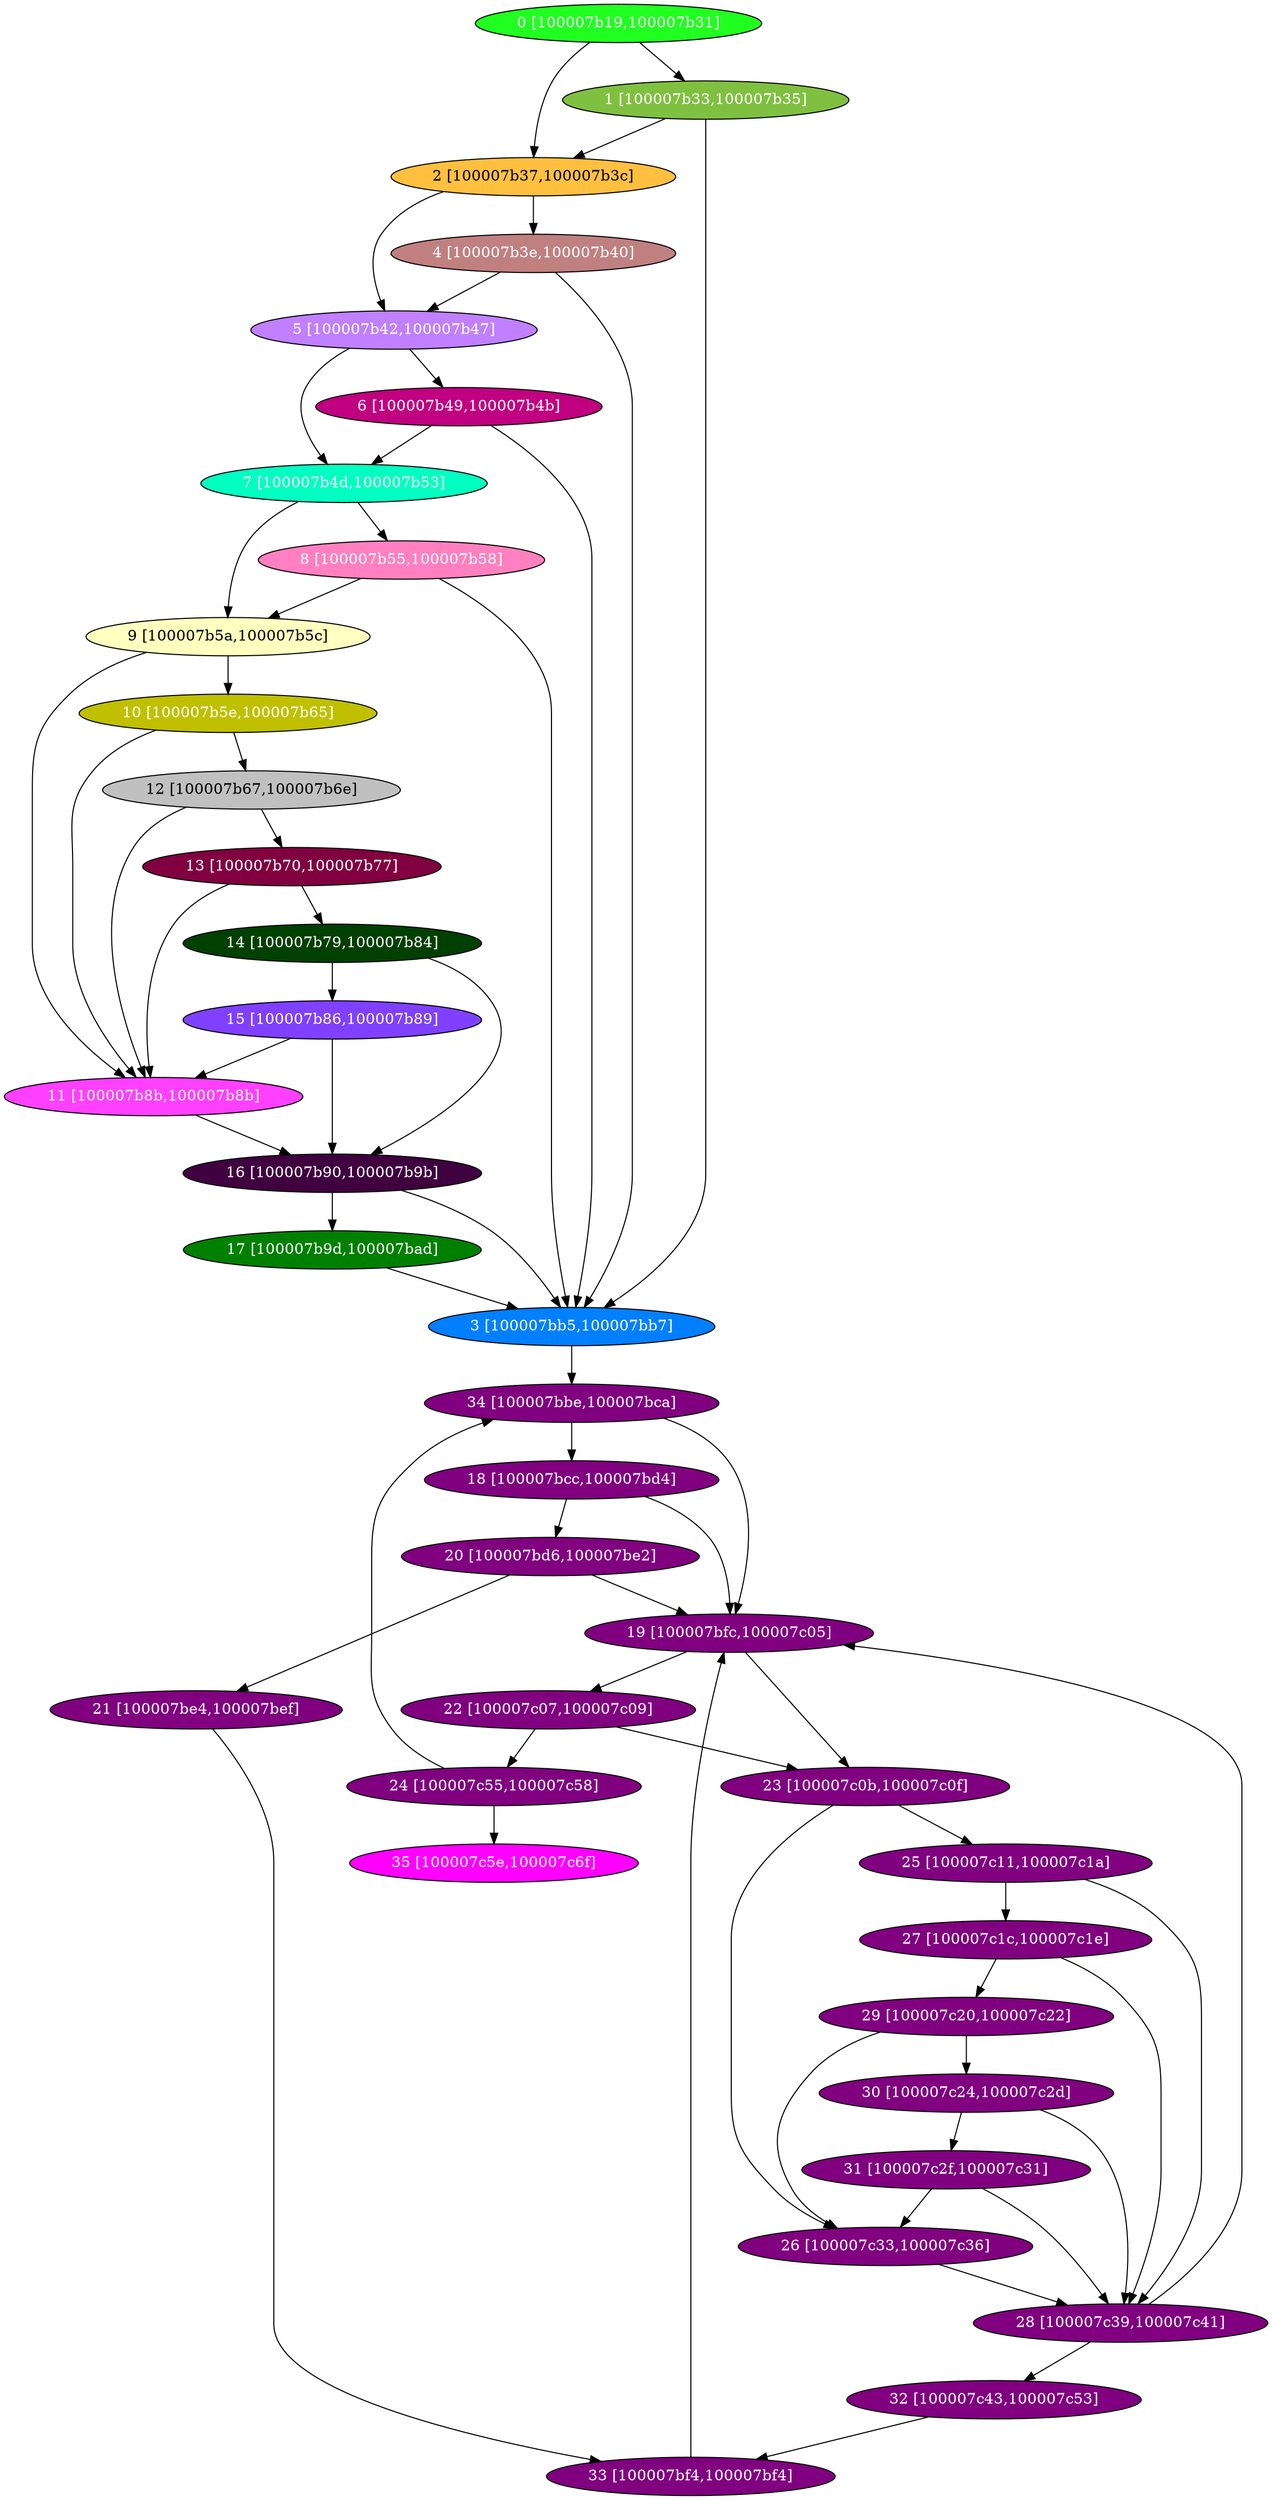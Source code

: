 diGraph tar{
	tar_0  [style=filled fillcolor="#20FF20" fontcolor="#ffffff" shape=oval label="0 [100007b19,100007b31]"]
	tar_1  [style=filled fillcolor="#80C040" fontcolor="#ffffff" shape=oval label="1 [100007b33,100007b35]"]
	tar_2  [style=filled fillcolor="#FFC040" fontcolor="#000000" shape=oval label="2 [100007b37,100007b3c]"]
	tar_3  [style=filled fillcolor="#0080FF" fontcolor="#ffffff" shape=oval label="3 [100007bb5,100007bb7]"]
	tar_4  [style=filled fillcolor="#C08080" fontcolor="#ffffff" shape=oval label="4 [100007b3e,100007b40]"]
	tar_5  [style=filled fillcolor="#C080FF" fontcolor="#ffffff" shape=oval label="5 [100007b42,100007b47]"]
	tar_6  [style=filled fillcolor="#C00080" fontcolor="#ffffff" shape=oval label="6 [100007b49,100007b4b]"]
	tar_7  [style=filled fillcolor="#00FFC0" fontcolor="#ffffff" shape=oval label="7 [100007b4d,100007b53]"]
	tar_8  [style=filled fillcolor="#FF80C0" fontcolor="#ffffff" shape=oval label="8 [100007b55,100007b58]"]
	tar_9  [style=filled fillcolor="#FFFFC0" fontcolor="#000000" shape=oval label="9 [100007b5a,100007b5c]"]
	tar_a  [style=filled fillcolor="#C0C000" fontcolor="#ffffff" shape=oval label="10 [100007b5e,100007b65]"]
	tar_b  [style=filled fillcolor="#FF40FF" fontcolor="#ffffff" shape=oval label="11 [100007b8b,100007b8b]"]
	tar_c  [style=filled fillcolor="#C0C0C0" fontcolor="#000000" shape=oval label="12 [100007b67,100007b6e]"]
	tar_d  [style=filled fillcolor="#800040" fontcolor="#ffffff" shape=oval label="13 [100007b70,100007b77]"]
	tar_e  [style=filled fillcolor="#004000" fontcolor="#ffffff" shape=oval label="14 [100007b79,100007b84]"]
	tar_f  [style=filled fillcolor="#8040FF" fontcolor="#ffffff" shape=oval label="15 [100007b86,100007b89]"]
	tar_10  [style=filled fillcolor="#400040" fontcolor="#ffffff" shape=oval label="16 [100007b90,100007b9b]"]
	tar_11  [style=filled fillcolor="#008000" fontcolor="#ffffff" shape=oval label="17 [100007b9d,100007bad]"]
	tar_12  [style=filled fillcolor="#800080" fontcolor="#ffffff" shape=oval label="18 [100007bcc,100007bd4]"]
	tar_13  [style=filled fillcolor="#800080" fontcolor="#ffffff" shape=oval label="19 [100007bfc,100007c05]"]
	tar_14  [style=filled fillcolor="#800080" fontcolor="#ffffff" shape=oval label="20 [100007bd6,100007be2]"]
	tar_15  [style=filled fillcolor="#800080" fontcolor="#ffffff" shape=oval label="21 [100007be4,100007bef]"]
	tar_16  [style=filled fillcolor="#800080" fontcolor="#ffffff" shape=oval label="22 [100007c07,100007c09]"]
	tar_17  [style=filled fillcolor="#800080" fontcolor="#ffffff" shape=oval label="23 [100007c0b,100007c0f]"]
	tar_18  [style=filled fillcolor="#800080" fontcolor="#ffffff" shape=oval label="24 [100007c55,100007c58]"]
	tar_19  [style=filled fillcolor="#800080" fontcolor="#ffffff" shape=oval label="25 [100007c11,100007c1a]"]
	tar_1a  [style=filled fillcolor="#800080" fontcolor="#ffffff" shape=oval label="26 [100007c33,100007c36]"]
	tar_1b  [style=filled fillcolor="#800080" fontcolor="#ffffff" shape=oval label="27 [100007c1c,100007c1e]"]
	tar_1c  [style=filled fillcolor="#800080" fontcolor="#ffffff" shape=oval label="28 [100007c39,100007c41]"]
	tar_1d  [style=filled fillcolor="#800080" fontcolor="#ffffff" shape=oval label="29 [100007c20,100007c22]"]
	tar_1e  [style=filled fillcolor="#800080" fontcolor="#ffffff" shape=oval label="30 [100007c24,100007c2d]"]
	tar_1f  [style=filled fillcolor="#800080" fontcolor="#ffffff" shape=oval label="31 [100007c2f,100007c31]"]
	tar_20  [style=filled fillcolor="#800080" fontcolor="#ffffff" shape=oval label="32 [100007c43,100007c53]"]
	tar_21  [style=filled fillcolor="#800080" fontcolor="#ffffff" shape=oval label="33 [100007bf4,100007bf4]"]
	tar_22  [style=filled fillcolor="#800080" fontcolor="#ffffff" shape=oval label="34 [100007bbe,100007bca]"]
	tar_23  [style=filled fillcolor="#FF00FF" fontcolor="#ffffff" shape=oval label="35 [100007c5e,100007c6f]"]

	tar_0 -> tar_1
	tar_0 -> tar_2
	tar_1 -> tar_2
	tar_1 -> tar_3
	tar_2 -> tar_4
	tar_2 -> tar_5
	tar_3 -> tar_22
	tar_4 -> tar_3
	tar_4 -> tar_5
	tar_5 -> tar_6
	tar_5 -> tar_7
	tar_6 -> tar_3
	tar_6 -> tar_7
	tar_7 -> tar_8
	tar_7 -> tar_9
	tar_8 -> tar_3
	tar_8 -> tar_9
	tar_9 -> tar_a
	tar_9 -> tar_b
	tar_a -> tar_b
	tar_a -> tar_c
	tar_b -> tar_10
	tar_c -> tar_b
	tar_c -> tar_d
	tar_d -> tar_b
	tar_d -> tar_e
	tar_e -> tar_f
	tar_e -> tar_10
	tar_f -> tar_b
	tar_f -> tar_10
	tar_10 -> tar_3
	tar_10 -> tar_11
	tar_11 -> tar_3
	tar_12 -> tar_13
	tar_12 -> tar_14
	tar_13 -> tar_16
	tar_13 -> tar_17
	tar_14 -> tar_13
	tar_14 -> tar_15
	tar_15 -> tar_21
	tar_16 -> tar_17
	tar_16 -> tar_18
	tar_17 -> tar_19
	tar_17 -> tar_1a
	tar_18 -> tar_22
	tar_18 -> tar_23
	tar_19 -> tar_1b
	tar_19 -> tar_1c
	tar_1a -> tar_1c
	tar_1b -> tar_1c
	tar_1b -> tar_1d
	tar_1c -> tar_13
	tar_1c -> tar_20
	tar_1d -> tar_1a
	tar_1d -> tar_1e
	tar_1e -> tar_1c
	tar_1e -> tar_1f
	tar_1f -> tar_1a
	tar_1f -> tar_1c
	tar_20 -> tar_21
	tar_21 -> tar_13
	tar_22 -> tar_12
	tar_22 -> tar_13
}